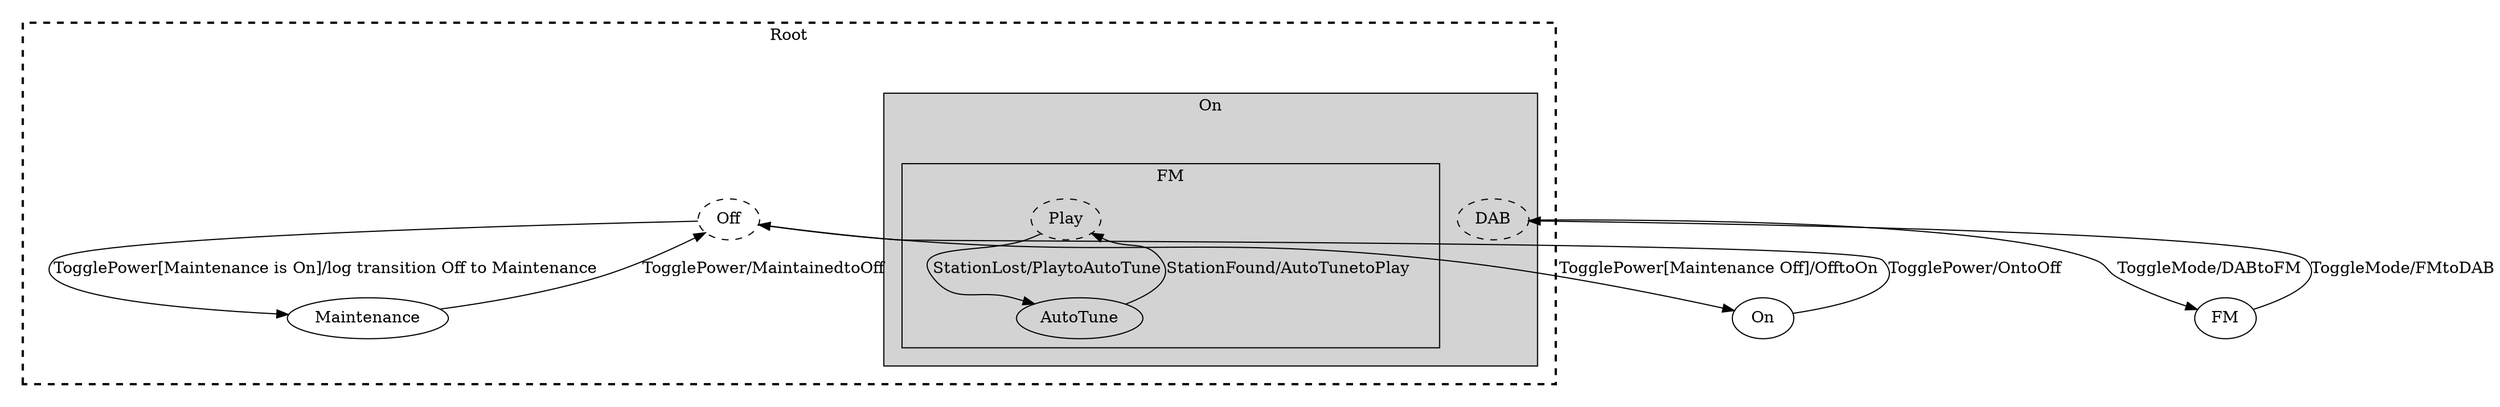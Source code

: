 digraph G {
    compound=true;

    subgraph cluster1000 {
        style=invis;
        subgraph cluster0 {
            style="visible, dashed, bold";
            label = "Root"
                Off [style="dashed"];
                Maintenance [];
                subgraph cluster1003 {
                    style=invis;
                    subgraph cluster3 {
                        style="visible, filled";
                        label = "On"
                            subgraph cluster1004 {
                                style=invis;
                                subgraph cluster4 {
                                    style="visible, filled";
                                    label = "FM"
                                        Play [style="dashed, filled"];
                                        AutoTune [];
                                }
                            }
                            DAB [style="dashed"];
                    }
                }
        }
    }

    Off -> Maintenance [label="TogglePower[Maintenance is On]/log transition Off to Maintenance"];
    Off -> On [lhead=cluster3, label="TogglePower[Maintenance Off]/OfftoOn"];
    Maintenance -> Off [label="TogglePower/MaintainedtoOff"];
    On -> Off [ltail=cluster3, label="TogglePower/OntoOff"];
    FM -> DAB [ltail=cluster4, label="ToggleMode/FMtoDAB"];
    DAB -> FM [lhead=cluster4, label="ToggleMode/DABtoFM"];
    Play -> AutoTune [label="StationLost/PlaytoAutoTune"];
    AutoTune -> Play [label="StationFound/AutoTunetoPlay"];
}
